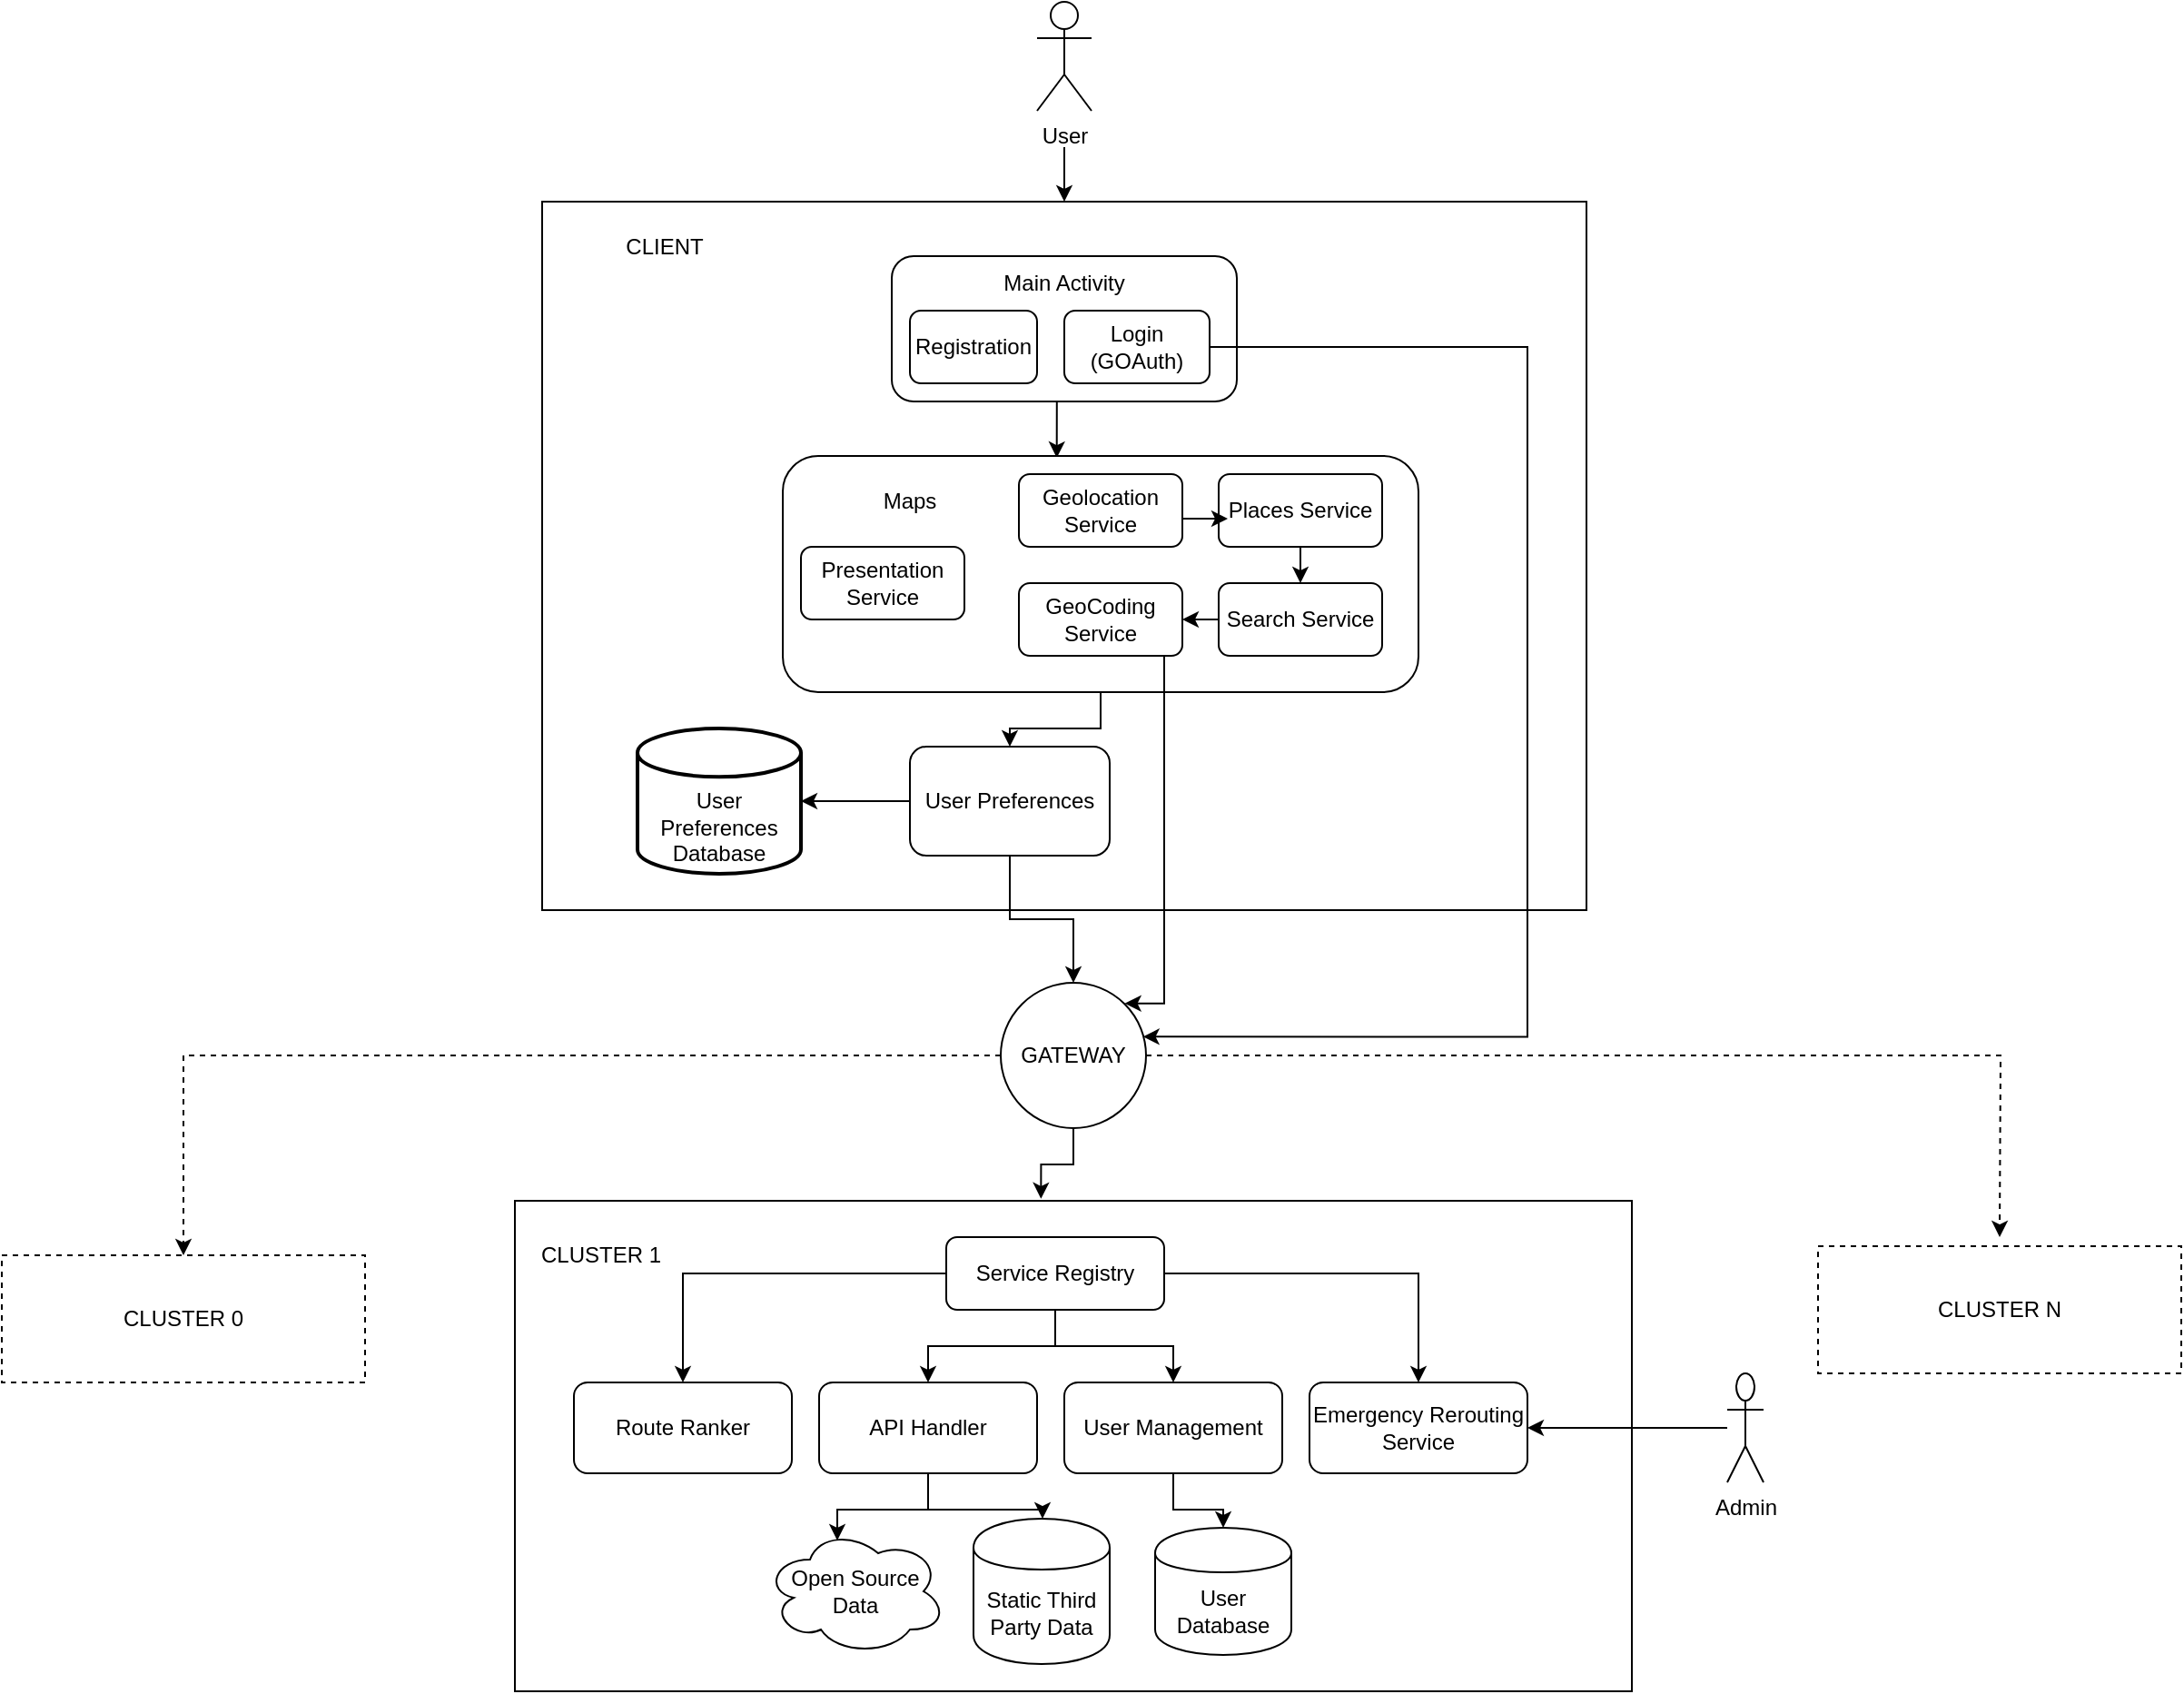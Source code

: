 <mxfile version="10.6.0" type="device"><diagram id="mybhikKIC00zpc_PzN2D" name="Page-1"><mxGraphModel dx="1693" dy="1581" grid="1" gridSize="10" guides="1" tooltips="1" connect="1" arrows="1" fold="1" page="1" pageScale="1" pageWidth="850" pageHeight="1100" math="0" shadow="0"><root><mxCell id="0"/><mxCell id="1" parent="0"/><mxCell id="wE9JwiQOG_9vIh5-JScg-1" value="User" style="shape=umlActor;verticalLabelPosition=bottom;labelBackgroundColor=#ffffff;verticalAlign=top;html=1;outlineConnect=0;" vertex="1" parent="1"><mxGeometry x="400" y="-20" width="30" height="60" as="geometry"/></mxCell><mxCell id="wE9JwiQOG_9vIh5-JScg-7" value="" style="endArrow=classic;html=1;" edge="1" parent="1"><mxGeometry width="50" height="50" relative="1" as="geometry"><mxPoint x="415" y="60" as="sourcePoint"/><mxPoint x="415" y="90" as="targetPoint"/></mxGeometry></mxCell><mxCell id="wE9JwiQOG_9vIh5-JScg-9" value="" style="rounded=0;whiteSpace=wrap;html=1;" vertex="1" parent="1"><mxGeometry x="127.5" y="90" width="575" height="390" as="geometry"/></mxCell><mxCell id="wE9JwiQOG_9vIh5-JScg-87" style="edgeStyle=orthogonalEdgeStyle;rounded=0;orthogonalLoop=1;jettySize=auto;html=1;exitX=0.5;exitY=1;exitDx=0;exitDy=0;entryX=0.431;entryY=0.008;entryDx=0;entryDy=0;entryPerimeter=0;" edge="1" parent="1" source="wE9JwiQOG_9vIh5-JScg-10" target="wE9JwiQOG_9vIh5-JScg-19"><mxGeometry relative="1" as="geometry"/></mxCell><mxCell id="wE9JwiQOG_9vIh5-JScg-10" value="" style="rounded=1;whiteSpace=wrap;html=1;" vertex="1" parent="1"><mxGeometry x="320" y="120" width="190" height="80" as="geometry"/></mxCell><mxCell id="wE9JwiQOG_9vIh5-JScg-11" value="Registration" style="rounded=1;whiteSpace=wrap;html=1;" vertex="1" parent="1"><mxGeometry x="330" y="150" width="70" height="40" as="geometry"/></mxCell><mxCell id="wE9JwiQOG_9vIh5-JScg-58" style="edgeStyle=orthogonalEdgeStyle;rounded=0;orthogonalLoop=1;jettySize=auto;html=1;entryX=0.979;entryY=0.371;entryDx=0;entryDy=0;entryPerimeter=0;" edge="1" parent="1" source="wE9JwiQOG_9vIh5-JScg-12" target="wE9JwiQOG_9vIh5-JScg-44"><mxGeometry relative="1" as="geometry"><mxPoint x="455" y="560" as="targetPoint"/><Array as="points"><mxPoint x="670" y="170"/><mxPoint x="670" y="550"/></Array></mxGeometry></mxCell><mxCell id="wE9JwiQOG_9vIh5-JScg-12" value="Login (GOAuth)" style="rounded=1;whiteSpace=wrap;html=1;" vertex="1" parent="1"><mxGeometry x="415" y="150" width="80" height="40" as="geometry"/></mxCell><mxCell id="wE9JwiQOG_9vIh5-JScg-17" value="Main Activity" style="text;html=1;strokeColor=none;fillColor=none;align=center;verticalAlign=middle;whiteSpace=wrap;rounded=0;" vertex="1" parent="1"><mxGeometry x="370" y="130" width="90" height="10" as="geometry"/></mxCell><mxCell id="wE9JwiQOG_9vIh5-JScg-56" value="" style="edgeStyle=orthogonalEdgeStyle;rounded=0;orthogonalLoop=1;jettySize=auto;html=1;" edge="1" parent="1" source="wE9JwiQOG_9vIh5-JScg-19" target="wE9JwiQOG_9vIh5-JScg-34"><mxGeometry relative="1" as="geometry"/></mxCell><mxCell id="wE9JwiQOG_9vIh5-JScg-19" value="" style="rounded=1;whiteSpace=wrap;html=1;" vertex="1" parent="1"><mxGeometry x="260" y="230" width="350" height="130" as="geometry"/></mxCell><mxCell id="wE9JwiQOG_9vIh5-JScg-20" value="Geolocation Service" style="rounded=1;whiteSpace=wrap;html=1;" vertex="1" parent="1"><mxGeometry x="390" y="240" width="90" height="40" as="geometry"/></mxCell><mxCell id="wE9JwiQOG_9vIh5-JScg-21" value="Places Service" style="rounded=1;whiteSpace=wrap;html=1;" vertex="1" parent="1"><mxGeometry x="500" y="240" width="90" height="40" as="geometry"/></mxCell><mxCell id="wE9JwiQOG_9vIh5-JScg-22" value="Search Service" style="rounded=1;whiteSpace=wrap;html=1;" vertex="1" parent="1"><mxGeometry x="500" y="300" width="90" height="40" as="geometry"/></mxCell><mxCell id="wE9JwiQOG_9vIh5-JScg-85" style="edgeStyle=orthogonalEdgeStyle;rounded=0;orthogonalLoop=1;jettySize=auto;html=1;entryX=0.854;entryY=0.142;entryDx=0;entryDy=0;entryPerimeter=0;" edge="1" parent="1" source="wE9JwiQOG_9vIh5-JScg-23" target="wE9JwiQOG_9vIh5-JScg-44"><mxGeometry relative="1" as="geometry"><Array as="points"><mxPoint x="470" y="531"/></Array></mxGeometry></mxCell><mxCell id="wE9JwiQOG_9vIh5-JScg-23" value="GeoCoding Service" style="rounded=1;whiteSpace=wrap;html=1;" vertex="1" parent="1"><mxGeometry x="390" y="300" width="90" height="40" as="geometry"/></mxCell><mxCell id="wE9JwiQOG_9vIh5-JScg-26" value="Presentation Service" style="rounded=1;whiteSpace=wrap;html=1;" vertex="1" parent="1"><mxGeometry x="270" y="280" width="90" height="40" as="geometry"/></mxCell><mxCell id="wE9JwiQOG_9vIh5-JScg-27" value="Maps " style="text;html=1;strokeColor=none;fillColor=none;align=center;verticalAlign=middle;whiteSpace=wrap;rounded=0;" vertex="1" parent="1"><mxGeometry x="310" y="245" width="40" height="20" as="geometry"/></mxCell><mxCell id="wE9JwiQOG_9vIh5-JScg-30" value="" style="endArrow=classic;html=1;" edge="1" parent="1"><mxGeometry width="50" height="50" relative="1" as="geometry"><mxPoint x="480" y="264.5" as="sourcePoint"/><mxPoint x="505" y="264.5" as="targetPoint"/></mxGeometry></mxCell><mxCell id="wE9JwiQOG_9vIh5-JScg-31" value="" style="endArrow=classic;html=1;" edge="1" parent="1"><mxGeometry width="50" height="50" relative="1" as="geometry"><mxPoint x="545" y="280" as="sourcePoint"/><mxPoint x="545" y="300" as="targetPoint"/></mxGeometry></mxCell><mxCell id="wE9JwiQOG_9vIh5-JScg-33" value="" style="endArrow=classic;html=1;" edge="1" parent="1"><mxGeometry width="50" height="50" relative="1" as="geometry"><mxPoint x="500" y="320" as="sourcePoint"/><mxPoint x="480" y="320" as="targetPoint"/></mxGeometry></mxCell><mxCell id="wE9JwiQOG_9vIh5-JScg-46" style="edgeStyle=orthogonalEdgeStyle;rounded=0;orthogonalLoop=1;jettySize=auto;html=1;exitX=0.5;exitY=1;exitDx=0;exitDy=0;entryX=0.5;entryY=0;entryDx=0;entryDy=0;" edge="1" parent="1" source="wE9JwiQOG_9vIh5-JScg-34" target="wE9JwiQOG_9vIh5-JScg-44"><mxGeometry relative="1" as="geometry"/></mxCell><mxCell id="wE9JwiQOG_9vIh5-JScg-55" style="edgeStyle=orthogonalEdgeStyle;rounded=0;orthogonalLoop=1;jettySize=auto;html=1;" edge="1" parent="1" source="wE9JwiQOG_9vIh5-JScg-34" target="wE9JwiQOG_9vIh5-JScg-37"><mxGeometry relative="1" as="geometry"/></mxCell><mxCell id="wE9JwiQOG_9vIh5-JScg-34" value="User Preferences" style="rounded=1;whiteSpace=wrap;html=1;" vertex="1" parent="1"><mxGeometry x="330" y="390" width="110" height="60" as="geometry"/></mxCell><mxCell id="wE9JwiQOG_9vIh5-JScg-37" value="&lt;br&gt;&lt;div&gt;&lt;br&gt;&lt;/div&gt;&lt;div&gt;User Preferences Database&lt;/div&gt;" style="strokeWidth=2;html=1;shape=mxgraph.flowchart.database;whiteSpace=wrap;" vertex="1" parent="1"><mxGeometry x="180" y="380" width="90" height="80" as="geometry"/></mxCell><mxCell id="wE9JwiQOG_9vIh5-JScg-42" value="CLIENT " style="text;html=1;strokeColor=none;fillColor=none;align=center;verticalAlign=middle;whiteSpace=wrap;rounded=0;" vertex="1" parent="1"><mxGeometry x="150" y="105" width="90" height="20" as="geometry"/></mxCell><mxCell id="wE9JwiQOG_9vIh5-JScg-60" style="edgeStyle=orthogonalEdgeStyle;rounded=0;orthogonalLoop=1;jettySize=auto;html=1;exitX=0.5;exitY=1;exitDx=0;exitDy=0;entryX=0.471;entryY=-0.004;entryDx=0;entryDy=0;entryPerimeter=0;" edge="1" parent="1" source="wE9JwiQOG_9vIh5-JScg-44" target="wE9JwiQOG_9vIh5-JScg-59"><mxGeometry relative="1" as="geometry"/></mxCell><mxCell id="wE9JwiQOG_9vIh5-JScg-83" style="edgeStyle=orthogonalEdgeStyle;rounded=0;orthogonalLoop=1;jettySize=auto;html=1;entryX=0.5;entryY=0;entryDx=0;entryDy=0;dashed=1;" edge="1" parent="1" source="wE9JwiQOG_9vIh5-JScg-44" target="wE9JwiQOG_9vIh5-JScg-81"><mxGeometry relative="1" as="geometry"/></mxCell><mxCell id="wE9JwiQOG_9vIh5-JScg-84" style="edgeStyle=orthogonalEdgeStyle;rounded=0;orthogonalLoop=1;jettySize=auto;html=1;dashed=1;" edge="1" parent="1" source="wE9JwiQOG_9vIh5-JScg-44"><mxGeometry relative="1" as="geometry"><mxPoint x="930" y="660" as="targetPoint"/></mxGeometry></mxCell><mxCell id="wE9JwiQOG_9vIh5-JScg-44" value="GATEWAY" style="ellipse;whiteSpace=wrap;html=1;aspect=fixed;" vertex="1" parent="1"><mxGeometry x="380" y="520" width="80" height="80" as="geometry"/></mxCell><mxCell id="wE9JwiQOG_9vIh5-JScg-59" value="" style="rounded=0;whiteSpace=wrap;html=1;" vertex="1" parent="1"><mxGeometry x="112.5" y="640" width="615" height="270" as="geometry"/></mxCell><mxCell id="wE9JwiQOG_9vIh5-JScg-76" style="edgeStyle=orthogonalEdgeStyle;rounded=0;orthogonalLoop=1;jettySize=auto;html=1;" edge="1" parent="1" source="wE9JwiQOG_9vIh5-JScg-61" target="wE9JwiQOG_9vIh5-JScg-62"><mxGeometry relative="1" as="geometry"/></mxCell><mxCell id="wE9JwiQOG_9vIh5-JScg-78" style="edgeStyle=orthogonalEdgeStyle;rounded=0;orthogonalLoop=1;jettySize=auto;html=1;exitX=0.5;exitY=1;exitDx=0;exitDy=0;" edge="1" parent="1" source="wE9JwiQOG_9vIh5-JScg-61" target="wE9JwiQOG_9vIh5-JScg-63"><mxGeometry relative="1" as="geometry"/></mxCell><mxCell id="wE9JwiQOG_9vIh5-JScg-79" style="edgeStyle=orthogonalEdgeStyle;rounded=0;orthogonalLoop=1;jettySize=auto;html=1;" edge="1" parent="1" source="wE9JwiQOG_9vIh5-JScg-61" target="wE9JwiQOG_9vIh5-JScg-64"><mxGeometry relative="1" as="geometry"/></mxCell><mxCell id="wE9JwiQOG_9vIh5-JScg-80" style="edgeStyle=orthogonalEdgeStyle;rounded=0;orthogonalLoop=1;jettySize=auto;html=1;" edge="1" parent="1" source="wE9JwiQOG_9vIh5-JScg-61" target="wE9JwiQOG_9vIh5-JScg-65"><mxGeometry relative="1" as="geometry"/></mxCell><mxCell id="wE9JwiQOG_9vIh5-JScg-61" value="Service Registry" style="rounded=1;whiteSpace=wrap;html=1;" vertex="1" parent="1"><mxGeometry x="350" y="660" width="120" height="40" as="geometry"/></mxCell><mxCell id="wE9JwiQOG_9vIh5-JScg-62" value="Route Ranker" style="rounded=1;whiteSpace=wrap;html=1;" vertex="1" parent="1"><mxGeometry x="145" y="740" width="120" height="50" as="geometry"/></mxCell><mxCell id="wE9JwiQOG_9vIh5-JScg-70" style="edgeStyle=orthogonalEdgeStyle;rounded=0;orthogonalLoop=1;jettySize=auto;html=1;exitX=0.5;exitY=1;exitDx=0;exitDy=0;" edge="1" parent="1" source="wE9JwiQOG_9vIh5-JScg-63" target="wE9JwiQOG_9vIh5-JScg-67"><mxGeometry relative="1" as="geometry"><Array as="points"><mxPoint x="340" y="810"/><mxPoint x="403" y="810"/></Array></mxGeometry></mxCell><mxCell id="wE9JwiQOG_9vIh5-JScg-71" style="edgeStyle=orthogonalEdgeStyle;rounded=0;orthogonalLoop=1;jettySize=auto;html=1;entryX=0.4;entryY=0.1;entryDx=0;entryDy=0;entryPerimeter=0;" edge="1" parent="1" source="wE9JwiQOG_9vIh5-JScg-63" target="wE9JwiQOG_9vIh5-JScg-66"><mxGeometry relative="1" as="geometry"/></mxCell><mxCell id="wE9JwiQOG_9vIh5-JScg-63" value="API Handler" style="rounded=1;whiteSpace=wrap;html=1;" vertex="1" parent="1"><mxGeometry x="280" y="740" width="120" height="50" as="geometry"/></mxCell><mxCell id="wE9JwiQOG_9vIh5-JScg-73" style="edgeStyle=orthogonalEdgeStyle;rounded=0;orthogonalLoop=1;jettySize=auto;html=1;exitX=0.5;exitY=1;exitDx=0;exitDy=0;" edge="1" parent="1" source="wE9JwiQOG_9vIh5-JScg-64" target="wE9JwiQOG_9vIh5-JScg-68"><mxGeometry relative="1" as="geometry"/></mxCell><mxCell id="wE9JwiQOG_9vIh5-JScg-64" value="User Management" style="rounded=1;whiteSpace=wrap;html=1;" vertex="1" parent="1"><mxGeometry x="415" y="740" width="120" height="50" as="geometry"/></mxCell><mxCell id="wE9JwiQOG_9vIh5-JScg-65" value="Emergency Rerouting Service" style="rounded=1;whiteSpace=wrap;html=1;" vertex="1" parent="1"><mxGeometry x="550" y="740" width="120" height="50" as="geometry"/></mxCell><mxCell id="wE9JwiQOG_9vIh5-JScg-66" value="Open Source Data" style="ellipse;shape=cloud;whiteSpace=wrap;html=1;" vertex="1" parent="1"><mxGeometry x="250" y="820" width="100" height="70" as="geometry"/></mxCell><mxCell id="wE9JwiQOG_9vIh5-JScg-67" value="Static Third Party Data" style="shape=cylinder;whiteSpace=wrap;html=1;boundedLbl=1;backgroundOutline=1;" vertex="1" parent="1"><mxGeometry x="365" y="815" width="75" height="80" as="geometry"/></mxCell><mxCell id="wE9JwiQOG_9vIh5-JScg-68" value="User Database" style="shape=cylinder;whiteSpace=wrap;html=1;boundedLbl=1;backgroundOutline=1;" vertex="1" parent="1"><mxGeometry x="465" y="820" width="75" height="70" as="geometry"/></mxCell><mxCell id="wE9JwiQOG_9vIh5-JScg-75" style="edgeStyle=orthogonalEdgeStyle;rounded=0;orthogonalLoop=1;jettySize=auto;html=1;" edge="1" parent="1" source="wE9JwiQOG_9vIh5-JScg-74" target="wE9JwiQOG_9vIh5-JScg-65"><mxGeometry relative="1" as="geometry"/></mxCell><mxCell id="wE9JwiQOG_9vIh5-JScg-74" value="Admin" style="shape=umlActor;verticalLabelPosition=bottom;labelBackgroundColor=#ffffff;verticalAlign=top;html=1;outlineConnect=0;" vertex="1" parent="1"><mxGeometry x="780" y="735" width="20" height="60" as="geometry"/></mxCell><mxCell id="wE9JwiQOG_9vIh5-JScg-81" value="CLUSTER 0" style="text;html=1;strokeColor=#000000;fillColor=#ffffff;align=center;verticalAlign=middle;whiteSpace=wrap;rounded=0;dashed=1;fontFamily=Helvetica;fontSize=12;fontColor=#000000;" vertex="1" parent="1"><mxGeometry x="-170" y="670" width="200" height="70" as="geometry"/></mxCell><mxCell id="wE9JwiQOG_9vIh5-JScg-82" value="CLUSTER N" style="rounded=0;whiteSpace=wrap;html=1;dashed=1;" vertex="1" parent="1"><mxGeometry x="830" y="665" width="200" height="70" as="geometry"/></mxCell><mxCell id="wE9JwiQOG_9vIh5-JScg-86" value="CLUSTER 1" style="text;html=1;strokeColor=none;fillColor=none;align=center;verticalAlign=middle;whiteSpace=wrap;rounded=0;dashed=1;" vertex="1" parent="1"><mxGeometry x="120" y="652.5" width="80" height="35" as="geometry"/></mxCell></root></mxGraphModel></diagram></mxfile>
